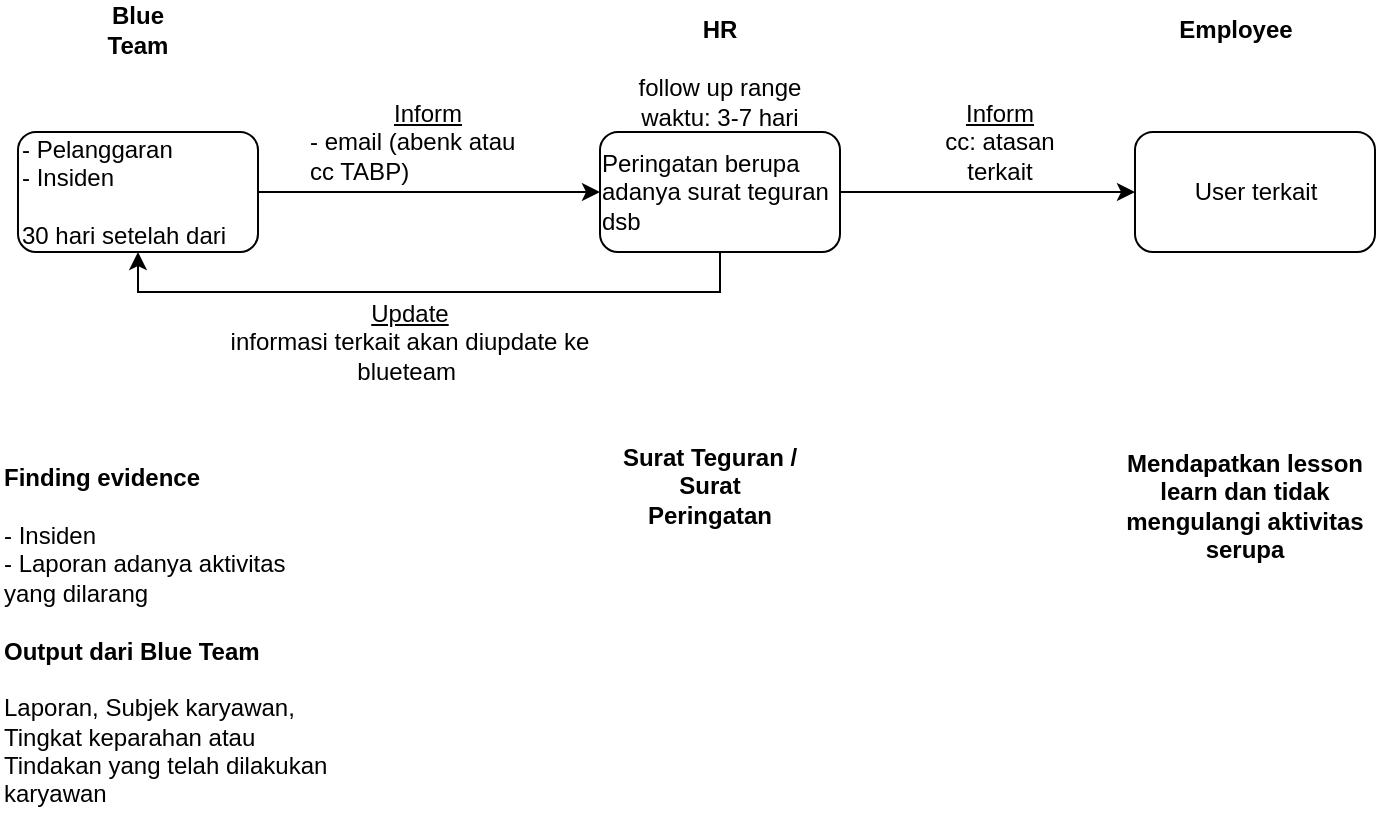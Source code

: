 <mxfile version="22.1.18" type="github">
  <diagram name="Page-1" id="xk91bYvQZeUl-x8rTgi2">
    <mxGraphModel dx="968" dy="622" grid="1" gridSize="10" guides="1" tooltips="1" connect="1" arrows="1" fold="1" page="1" pageScale="1" pageWidth="827" pageHeight="1169" math="0" shadow="0">
      <root>
        <mxCell id="0" />
        <mxCell id="1" parent="0" />
        <mxCell id="mBjLEhndyYdZYqNrbfN2-4" value="" style="edgeStyle=orthogonalEdgeStyle;rounded=0;orthogonalLoop=1;jettySize=auto;html=1;" parent="1" source="mBjLEhndyYdZYqNrbfN2-1" target="mBjLEhndyYdZYqNrbfN2-3" edge="1">
          <mxGeometry relative="1" as="geometry" />
        </mxCell>
        <mxCell id="mBjLEhndyYdZYqNrbfN2-1" value="&lt;div style=&quot;&quot;&gt;- Pelanggaran&amp;nbsp;&lt;/div&gt;&lt;div style=&quot;&quot;&gt;- Insiden&amp;nbsp;&lt;/div&gt;&lt;div style=&quot;&quot;&gt;&lt;br&gt;&lt;/div&gt;&lt;div style=&quot;&quot;&gt;30 hari setelah dari&amp;nbsp;&lt;/div&gt;" style="rounded=1;whiteSpace=wrap;html=1;align=left;" parent="1" vertex="1">
          <mxGeometry x="75" y="210" width="120" height="60" as="geometry" />
        </mxCell>
        <mxCell id="mBjLEhndyYdZYqNrbfN2-6" value="" style="edgeStyle=orthogonalEdgeStyle;rounded=0;orthogonalLoop=1;jettySize=auto;html=1;" parent="1" source="mBjLEhndyYdZYqNrbfN2-3" target="mBjLEhndyYdZYqNrbfN2-5" edge="1">
          <mxGeometry relative="1" as="geometry" />
        </mxCell>
        <mxCell id="mBjLEhndyYdZYqNrbfN2-24" style="edgeStyle=orthogonalEdgeStyle;rounded=0;orthogonalLoop=1;jettySize=auto;html=1;exitX=0.5;exitY=1;exitDx=0;exitDy=0;entryX=0.5;entryY=1;entryDx=0;entryDy=0;" parent="1" source="mBjLEhndyYdZYqNrbfN2-3" target="mBjLEhndyYdZYqNrbfN2-1" edge="1">
          <mxGeometry relative="1" as="geometry" />
        </mxCell>
        <mxCell id="mBjLEhndyYdZYqNrbfN2-3" value="&lt;div style=&quot;text-align: left;&quot;&gt;Peringatan berupa adanya surat teguran dsb&lt;/div&gt;" style="rounded=1;whiteSpace=wrap;html=1;" parent="1" vertex="1">
          <mxGeometry x="366" y="210" width="120" height="60" as="geometry" />
        </mxCell>
        <mxCell id="mBjLEhndyYdZYqNrbfN2-5" value="&lt;div style=&quot;text-align: left;&quot;&gt;User terkait&lt;/div&gt;" style="rounded=1;whiteSpace=wrap;html=1;" parent="1" vertex="1">
          <mxGeometry x="633.5" y="210" width="120" height="60" as="geometry" />
        </mxCell>
        <mxCell id="mBjLEhndyYdZYqNrbfN2-7" value="&lt;b&gt;Finding evidence&lt;br&gt;&lt;/b&gt;&lt;br&gt;&lt;div style=&quot;&quot;&gt;- Insiden&amp;nbsp;&lt;/div&gt;&lt;div style=&quot;&quot;&gt;- Laporan adanya aktivitas yang dilarang&lt;/div&gt;&lt;div style=&quot;&quot;&gt;&lt;br&gt;&lt;/div&gt;&lt;div style=&quot;&quot;&gt;&lt;b&gt;Output dari Blue Team&lt;/b&gt;&lt;/div&gt;&lt;div style=&quot;&quot;&gt;&lt;br&gt;&lt;/div&gt;&lt;div style=&quot;&quot;&gt;Laporan, Subjek karyawan, Tingkat keparahan atau Tindakan yang telah dilakukan karyawan&lt;/div&gt;" style="text;html=1;strokeColor=none;fillColor=none;align=left;verticalAlign=middle;whiteSpace=wrap;rounded=0;" parent="1" vertex="1">
          <mxGeometry x="66" y="372" width="169" height="180" as="geometry" />
        </mxCell>
        <mxCell id="mBjLEhndyYdZYqNrbfN2-8" value="Blue Team" style="text;html=1;strokeColor=none;fillColor=none;align=center;verticalAlign=middle;whiteSpace=wrap;rounded=0;fontStyle=1" parent="1" vertex="1">
          <mxGeometry x="105" y="144" width="60" height="30" as="geometry" />
        </mxCell>
        <mxCell id="mBjLEhndyYdZYqNrbfN2-9" value="HR" style="text;html=1;strokeColor=none;fillColor=none;align=center;verticalAlign=middle;whiteSpace=wrap;rounded=0;fontStyle=1" parent="1" vertex="1">
          <mxGeometry x="396" y="144" width="60" height="30" as="geometry" />
        </mxCell>
        <mxCell id="mBjLEhndyYdZYqNrbfN2-10" value="Employee" style="text;html=1;strokeColor=none;fillColor=none;align=center;verticalAlign=middle;whiteSpace=wrap;rounded=0;fontStyle=1" parent="1" vertex="1">
          <mxGeometry x="653.5" y="144" width="60" height="30" as="geometry" />
        </mxCell>
        <mxCell id="mBjLEhndyYdZYqNrbfN2-11" value="Surat Teguran / Surat Peringatan" style="text;html=1;strokeColor=none;fillColor=none;align=center;verticalAlign=middle;whiteSpace=wrap;rounded=0;fontStyle=1" parent="1" vertex="1">
          <mxGeometry x="376" y="372" width="90" height="30" as="geometry" />
        </mxCell>
        <mxCell id="mBjLEhndyYdZYqNrbfN2-12" value="Mendapatkan lesson learn dan tidak mengulangi aktivitas serupa" style="text;html=1;strokeColor=none;fillColor=none;align=center;verticalAlign=middle;whiteSpace=wrap;rounded=0;fontStyle=1" parent="1" vertex="1">
          <mxGeometry x="621" y="372" width="135" height="50" as="geometry" />
        </mxCell>
        <mxCell id="mBjLEhndyYdZYqNrbfN2-20" value="&lt;u&gt;Inform&lt;/u&gt;&lt;br&gt;&lt;div style=&quot;text-align: left;&quot;&gt;- email (abenk atau cc TABP)&lt;/div&gt;" style="text;html=1;strokeColor=none;fillColor=none;align=center;verticalAlign=middle;whiteSpace=wrap;rounded=0;" parent="1" vertex="1">
          <mxGeometry x="220" y="200" width="120" height="30" as="geometry" />
        </mxCell>
        <mxCell id="mBjLEhndyYdZYqNrbfN2-21" value="&lt;u&gt;Inform&lt;/u&gt;&lt;br&gt;cc: atasan terkait" style="text;html=1;strokeColor=none;fillColor=none;align=center;verticalAlign=middle;whiteSpace=wrap;rounded=0;" parent="1" vertex="1">
          <mxGeometry x="536" y="200" width="60" height="30" as="geometry" />
        </mxCell>
        <mxCell id="mBjLEhndyYdZYqNrbfN2-22" value="follow up range waktu: 3-7 hari" style="text;html=1;strokeColor=none;fillColor=none;align=center;verticalAlign=middle;whiteSpace=wrap;rounded=0;" parent="1" vertex="1">
          <mxGeometry x="366" y="180" width="120" height="30" as="geometry" />
        </mxCell>
        <mxCell id="mBjLEhndyYdZYqNrbfN2-19" value="&lt;u&gt;Update&lt;/u&gt;&lt;br&gt;informasi terkait akan diupdate ke blueteam&amp;nbsp;" style="text;html=1;strokeColor=none;fillColor=none;align=center;verticalAlign=middle;whiteSpace=wrap;rounded=0;" parent="1" vertex="1">
          <mxGeometry x="176" y="300" width="190" height="30" as="geometry" />
        </mxCell>
      </root>
    </mxGraphModel>
  </diagram>
</mxfile>
